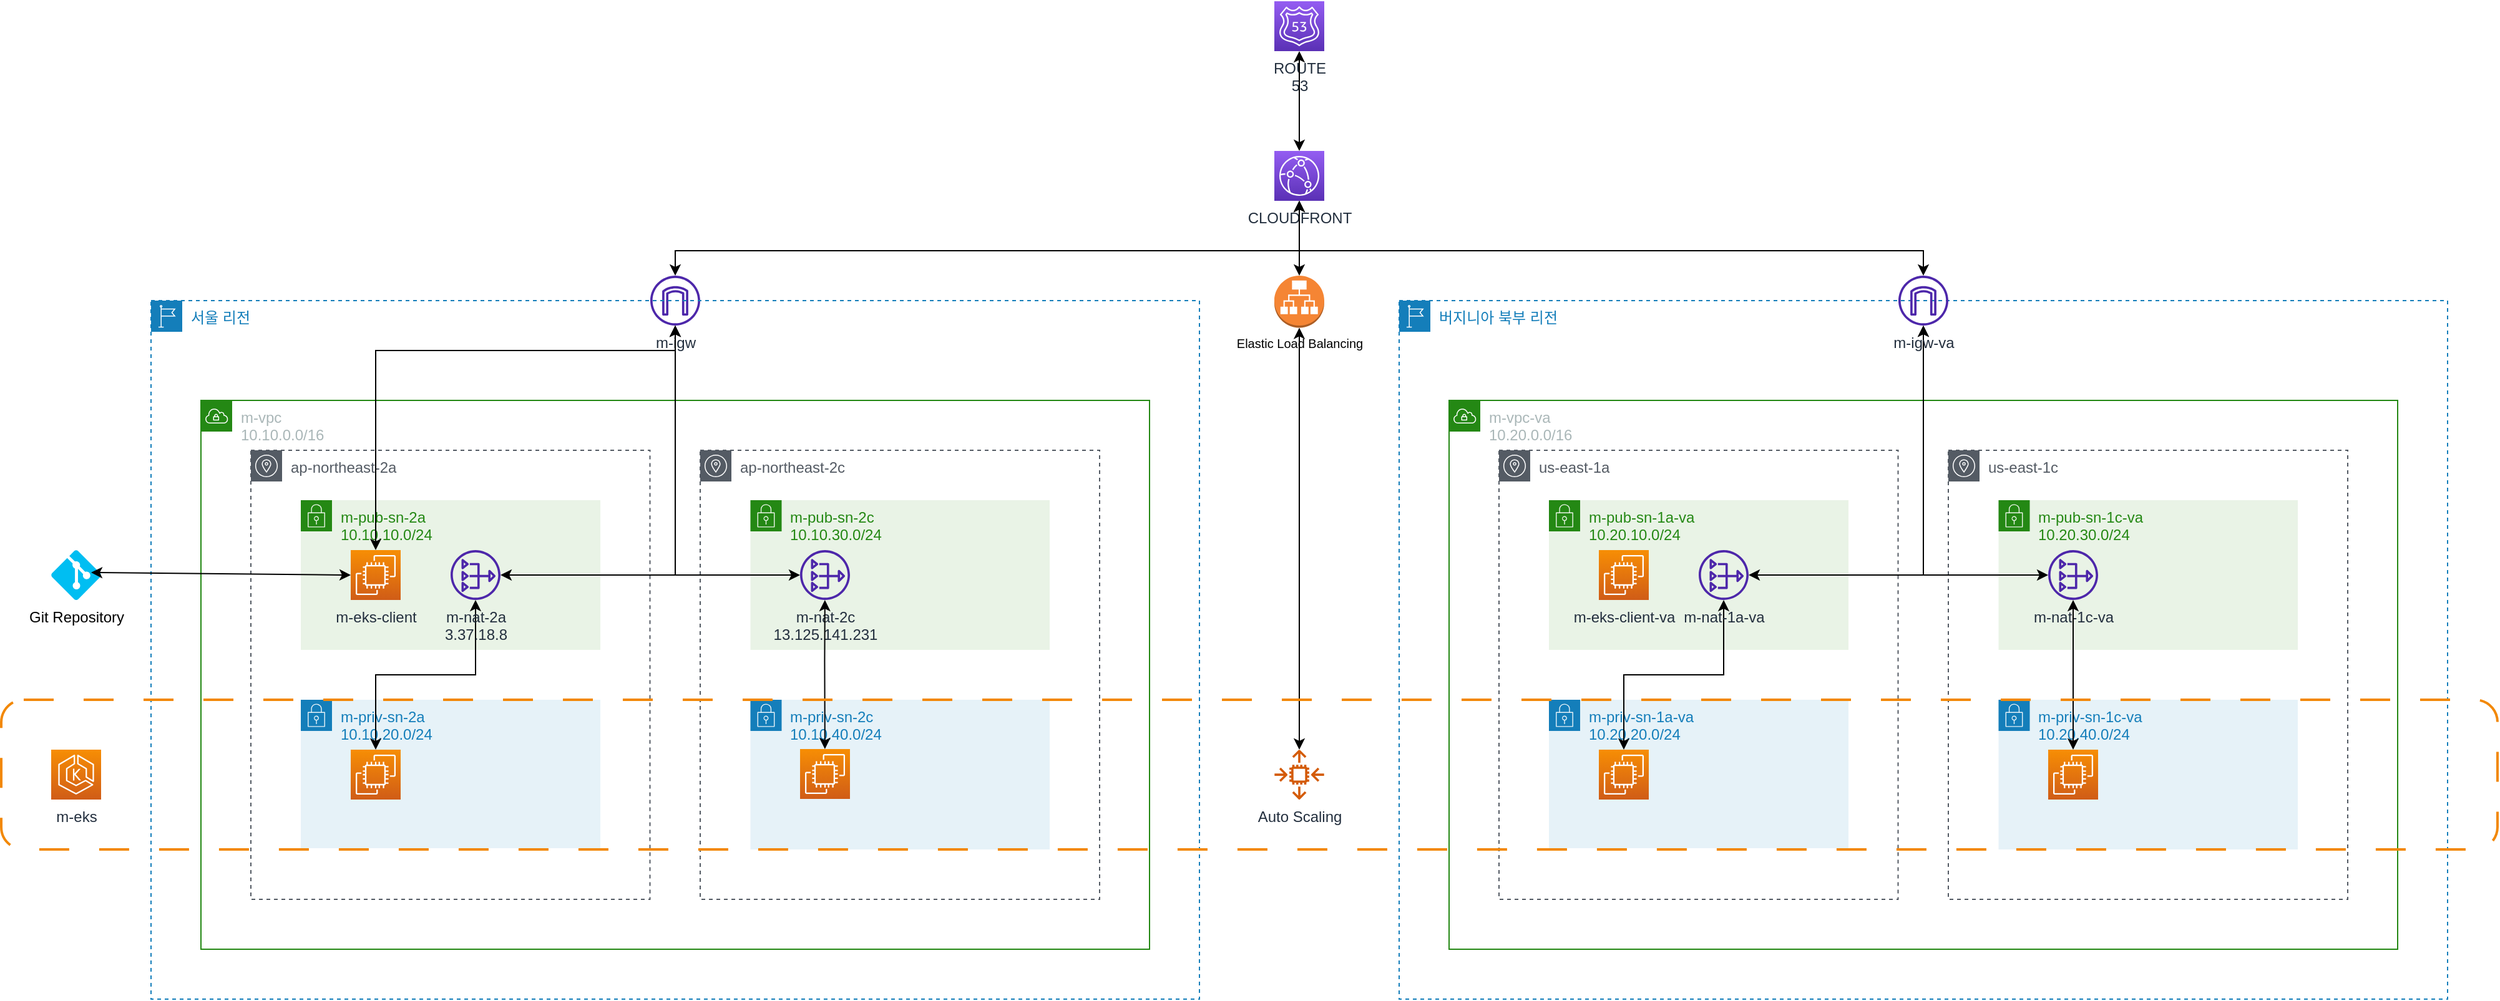 <mxfile version="20.8.20" type="github">
  <diagram id="Ht1M8jgEwFfnCIfOTk4-" name="Page-1">
    <mxGraphModel dx="2940" dy="1313" grid="1" gridSize="10" guides="1" tooltips="1" connect="1" arrows="1" fold="1" page="1" pageScale="1" pageWidth="500" pageHeight="80" math="0" shadow="0">
      <root>
        <mxCell id="0" />
        <mxCell id="1" parent="0" />
        <mxCell id="S6HyDGeCNXITSf1lsvY5-18" value="m-igw" style="sketch=0;outlineConnect=0;fontColor=#232F3E;gradientColor=none;fillColor=#4D27AA;strokeColor=none;dashed=0;verticalLabelPosition=bottom;verticalAlign=top;align=center;html=1;fontSize=12;fontStyle=0;aspect=fixed;pointerEvents=1;shape=mxgraph.aws4.internet_gateway;" parent="1" vertex="1">
          <mxGeometry x="520" y="220" width="40" height="40" as="geometry" />
        </mxCell>
        <mxCell id="-kjZyVQrHDy4FyDlELMd-82" value="ROUTE &lt;br&gt;53" style="sketch=0;points=[[0,0,0],[0.25,0,0],[0.5,0,0],[0.75,0,0],[1,0,0],[0,1,0],[0.25,1,0],[0.5,1,0],[0.75,1,0],[1,1,0],[0,0.25,0],[0,0.5,0],[0,0.75,0],[1,0.25,0],[1,0.5,0],[1,0.75,0]];outlineConnect=0;fontColor=#232F3E;gradientColor=#945DF2;gradientDirection=north;fillColor=#5A30B5;strokeColor=#ffffff;dashed=0;verticalLabelPosition=bottom;verticalAlign=top;align=center;html=1;fontSize=12;fontStyle=0;aspect=fixed;shape=mxgraph.aws4.resourceIcon;resIcon=mxgraph.aws4.route_53;" parent="1" vertex="1">
          <mxGeometry x="1020" width="40" height="40" as="geometry" />
        </mxCell>
        <mxCell id="-kjZyVQrHDy4FyDlELMd-83" value="CLOUDFRONT" style="sketch=0;points=[[0,0,0],[0.25,0,0],[0.5,0,0],[0.75,0,0],[1,0,0],[0,1,0],[0.25,1,0],[0.5,1,0],[0.75,1,0],[1,1,0],[0,0.25,0],[0,0.5,0],[0,0.75,0],[1,0.25,0],[1,0.5,0],[1,0.75,0]];outlineConnect=0;fontColor=#232F3E;gradientColor=#945DF2;gradientDirection=north;fillColor=#5A30B5;strokeColor=#ffffff;dashed=0;verticalLabelPosition=bottom;verticalAlign=top;align=center;html=1;fontSize=12;fontStyle=0;aspect=fixed;shape=mxgraph.aws4.resourceIcon;resIcon=mxgraph.aws4.cloudfront;" parent="1" vertex="1">
          <mxGeometry x="1020" y="119.97" width="40" height="40" as="geometry" />
        </mxCell>
        <mxCell id="-kjZyVQrHDy4FyDlELMd-84" value="" style="endArrow=classic;html=1;rounded=0;exitX=0.5;exitY=0;exitDx=0;exitDy=0;exitPerimeter=0;startArrow=classic;startFill=1;endFill=1;" parent="1" source="-kjZyVQrHDy4FyDlELMd-83" target="-kjZyVQrHDy4FyDlELMd-82" edge="1">
          <mxGeometry width="50" height="50" relative="1" as="geometry">
            <mxPoint x="1100" y="300" as="sourcePoint" />
            <mxPoint x="1100" y="200" as="targetPoint" />
          </mxGeometry>
        </mxCell>
        <mxCell id="Wk5UCBcTVKd0Tti-F2Iz-1" value="" style="endArrow=classic;startArrow=classic;html=1;rounded=0;entryX=0.5;entryY=1;entryDx=0;entryDy=0;entryPerimeter=0;" parent="1" source="S6HyDGeCNXITSf1lsvY5-18" target="-kjZyVQrHDy4FyDlELMd-83" edge="1">
          <mxGeometry width="50" height="50" relative="1" as="geometry">
            <mxPoint x="1100" y="450" as="sourcePoint" />
            <mxPoint x="1150" y="400" as="targetPoint" />
            <Array as="points">
              <mxPoint x="540" y="200" />
              <mxPoint x="1040" y="200" />
            </Array>
          </mxGeometry>
        </mxCell>
        <mxCell id="Wk5UCBcTVKd0Tti-F2Iz-2" value="" style="endArrow=classic;startArrow=classic;html=1;rounded=0;exitX=0.5;exitY=1;exitDx=0;exitDy=0;exitPerimeter=0;" parent="1" source="-kjZyVQrHDy4FyDlELMd-83" target="ZEOZU6cHf9Xsqpg2laXT-35" edge="1">
          <mxGeometry width="50" height="50" relative="1" as="geometry">
            <mxPoint x="1100" y="400" as="sourcePoint" />
            <mxPoint x="1150" y="400" as="targetPoint" />
            <Array as="points">
              <mxPoint x="1040" y="200" />
              <mxPoint x="1540" y="200" />
            </Array>
          </mxGeometry>
        </mxCell>
        <mxCell id="xhXk2Su8LS-yFUHmg_le-11" value="" style="group" parent="1" vertex="1" connectable="0">
          <mxGeometry x="120" y="240" width="1880" height="560" as="geometry" />
        </mxCell>
        <mxCell id="S6HyDGeCNXITSf1lsvY5-46" value="서울 리전" style="points=[[0,0],[0.25,0],[0.5,0],[0.75,0],[1,0],[1,0.25],[1,0.5],[1,0.75],[1,1],[0.75,1],[0.5,1],[0.25,1],[0,1],[0,0.75],[0,0.5],[0,0.25]];outlineConnect=0;gradientColor=none;html=1;whiteSpace=wrap;fontSize=12;fontStyle=0;container=0;pointerEvents=0;collapsible=0;recursiveResize=0;shape=mxgraph.aws4.group;grIcon=mxgraph.aws4.group_region;strokeColor=#147EBA;fillColor=none;verticalAlign=top;align=left;spacingLeft=30;fontColor=#147EBA;dashed=1;" parent="xhXk2Su8LS-yFUHmg_le-11" vertex="1">
          <mxGeometry width="840" height="560" as="geometry" />
        </mxCell>
        <mxCell id="xhXk2Su8LS-yFUHmg_le-5" value="" style="group" parent="xhXk2Su8LS-yFUHmg_le-11" vertex="1" connectable="0">
          <mxGeometry x="40" y="80" width="1840" height="440" as="geometry" />
        </mxCell>
        <mxCell id="ZEOZU6cHf9Xsqpg2laXT-9" value="m-vpc&lt;br&gt;10.10.0.0/16" style="points=[[0,0],[0.25,0],[0.5,0],[0.75,0],[1,0],[1,0.25],[1,0.5],[1,0.75],[1,1],[0.75,1],[0.5,1],[0.25,1],[0,1],[0,0.75],[0,0.5],[0,0.25]];outlineConnect=0;gradientColor=none;html=1;whiteSpace=wrap;fontSize=12;fontStyle=0;container=0;pointerEvents=0;collapsible=0;recursiveResize=0;shape=mxgraph.aws4.group;grIcon=mxgraph.aws4.group_vpc;strokeColor=#248814;fillColor=none;verticalAlign=top;align=left;spacingLeft=30;fontColor=#AAB7B8;dashed=0;" parent="xhXk2Su8LS-yFUHmg_le-5" vertex="1">
          <mxGeometry width="760" height="440" as="geometry" />
        </mxCell>
        <mxCell id="ZEOZU6cHf9Xsqpg2laXT-12" value="ap-northeast-2a" style="sketch=0;outlineConnect=0;gradientColor=none;html=1;whiteSpace=wrap;fontSize=12;fontStyle=0;shape=mxgraph.aws4.group;grIcon=mxgraph.aws4.group_availability_zone;strokeColor=#545B64;fillColor=none;verticalAlign=top;align=left;spacingLeft=30;fontColor=#545B64;dashed=1;movable=1;resizable=1;rotatable=1;deletable=1;editable=1;connectable=1;" parent="xhXk2Su8LS-yFUHmg_le-5" vertex="1">
          <mxGeometry x="40" y="40" width="319.75" height="360" as="geometry" />
        </mxCell>
        <mxCell id="ZEOZU6cHf9Xsqpg2laXT-19" value="m-pub-sn-2a&lt;br&gt;10.10.10.0/24" style="points=[[0,0],[0.25,0],[0.5,0],[0.75,0],[1,0],[1,0.25],[1,0.5],[1,0.75],[1,1],[0.75,1],[0.5,1],[0.25,1],[0,1],[0,0.75],[0,0.5],[0,0.25]];outlineConnect=0;gradientColor=none;html=1;whiteSpace=wrap;fontSize=12;fontStyle=0;container=1;pointerEvents=0;collapsible=0;recursiveResize=0;shape=mxgraph.aws4.group;grIcon=mxgraph.aws4.group_security_group;grStroke=0;strokeColor=#248814;fillColor=#E9F3E6;verticalAlign=top;align=left;spacingLeft=30;fontColor=#248814;dashed=0;" parent="xhXk2Su8LS-yFUHmg_le-5" vertex="1">
          <mxGeometry x="80" y="80" width="240" height="120" as="geometry" />
        </mxCell>
        <mxCell id="ZEOZU6cHf9Xsqpg2laXT-21" value="m-priv-sn-2a&lt;br&gt;10.10.20.0/24" style="points=[[0,0],[0.25,0],[0.5,0],[0.75,0],[1,0],[1,0.25],[1,0.5],[1,0.75],[1,1],[0.75,1],[0.5,1],[0.25,1],[0,1],[0,0.75],[0,0.5],[0,0.25]];outlineConnect=0;gradientColor=none;html=1;whiteSpace=wrap;fontSize=12;fontStyle=0;container=1;pointerEvents=0;collapsible=0;recursiveResize=0;shape=mxgraph.aws4.group;grIcon=mxgraph.aws4.group_security_group;grStroke=0;strokeColor=#147EBA;fillColor=#E6F2F8;verticalAlign=top;align=left;spacingLeft=30;fontColor=#147EBA;dashed=0;" parent="xhXk2Su8LS-yFUHmg_le-5" vertex="1">
          <mxGeometry x="80" y="240" width="240" height="119" as="geometry" />
        </mxCell>
        <mxCell id="ZEOZU6cHf9Xsqpg2laXT-16" value="ap-northeast-2c" style="sketch=0;outlineConnect=0;gradientColor=none;html=1;whiteSpace=wrap;fontSize=12;fontStyle=0;shape=mxgraph.aws4.group;grIcon=mxgraph.aws4.group_availability_zone;strokeColor=#545B64;fillColor=none;verticalAlign=top;align=left;spacingLeft=30;fontColor=#545B64;dashed=1;movable=1;resizable=1;rotatable=1;deletable=1;editable=1;connectable=1;" parent="xhXk2Su8LS-yFUHmg_le-5" vertex="1">
          <mxGeometry x="400" y="40" width="320" height="360" as="geometry" />
        </mxCell>
        <mxCell id="ZEOZU6cHf9Xsqpg2laXT-23" value="m-priv-sn-2c&lt;br&gt;10.10.40.0/24" style="points=[[0,0],[0.25,0],[0.5,0],[0.75,0],[1,0],[1,0.25],[1,0.5],[1,0.75],[1,1],[0.75,1],[0.5,1],[0.25,1],[0,1],[0,0.75],[0,0.5],[0,0.25]];outlineConnect=0;gradientColor=none;html=1;whiteSpace=wrap;fontSize=12;fontStyle=0;container=1;pointerEvents=0;collapsible=0;recursiveResize=0;shape=mxgraph.aws4.group;grIcon=mxgraph.aws4.group_security_group;grStroke=0;strokeColor=#147EBA;fillColor=#E6F2F8;verticalAlign=top;align=left;spacingLeft=30;fontColor=#147EBA;dashed=0;" parent="xhXk2Su8LS-yFUHmg_le-5" vertex="1">
          <mxGeometry x="440.25" y="240" width="239.75" height="120" as="geometry" />
        </mxCell>
        <mxCell id="S6HyDGeCNXITSf1lsvY5-36" value="m-pub-sn-2c&lt;br&gt;10.10.30.0/24" style="points=[[0,0],[0.25,0],[0.5,0],[0.75,0],[1,0],[1,0.25],[1,0.5],[1,0.75],[1,1],[0.75,1],[0.5,1],[0.25,1],[0,1],[0,0.75],[0,0.5],[0,0.25]];outlineConnect=0;gradientColor=none;html=1;whiteSpace=wrap;fontSize=12;fontStyle=0;container=1;pointerEvents=0;collapsible=0;recursiveResize=0;shape=mxgraph.aws4.group;grIcon=mxgraph.aws4.group_security_group;grStroke=0;strokeColor=#248814;fillColor=#E9F3E6;verticalAlign=top;align=left;spacingLeft=30;fontColor=#248814;dashed=0;" parent="xhXk2Su8LS-yFUHmg_le-5" vertex="1">
          <mxGeometry x="440.25" y="80" width="239.75" height="120" as="geometry" />
        </mxCell>
        <mxCell id="xhXk2Su8LS-yFUHmg_le-36" value="" style="endArrow=classic;startArrow=classic;html=1;rounded=0;fontSize=10;fontColor=#000000;" parent="xhXk2Su8LS-yFUHmg_le-5" source="xhXk2Su8LS-yFUHmg_le-29" target="ZEOZU6cHf9Xsqpg2laXT-28" edge="1">
          <mxGeometry width="50" height="50" relative="1" as="geometry">
            <mxPoint x="530" y="180" as="sourcePoint" />
            <mxPoint x="580" y="130" as="targetPoint" />
            <Array as="points">
              <mxPoint x="140" y="220" />
              <mxPoint x="220" y="220" />
            </Array>
          </mxGeometry>
        </mxCell>
        <mxCell id="xhXk2Su8LS-yFUHmg_le-29" value="" style="sketch=0;points=[[0,0,0],[0.25,0,0],[0.5,0,0],[0.75,0,0],[1,0,0],[0,1,0],[0.25,1,0],[0.5,1,0],[0.75,1,0],[1,1,0],[0,0.25,0],[0,0.5,0],[0,0.75,0],[1,0.25,0],[1,0.5,0],[1,0.75,0]];outlineConnect=0;fontColor=#232F3E;gradientColor=#F78E04;gradientDirection=north;fillColor=#D05C17;strokeColor=#ffffff;dashed=0;verticalLabelPosition=bottom;verticalAlign=top;align=center;html=1;fontSize=12;fontStyle=0;aspect=fixed;shape=mxgraph.aws4.resourceIcon;resIcon=mxgraph.aws4.ec2;" parent="xhXk2Su8LS-yFUHmg_le-5" vertex="1">
          <mxGeometry x="120" y="280" width="40" height="40" as="geometry" />
        </mxCell>
        <mxCell id="xhXk2Su8LS-yFUHmg_le-30" value="" style="sketch=0;points=[[0,0,0],[0.25,0,0],[0.5,0,0],[0.75,0,0],[1,0,0],[0,1,0],[0.25,1,0],[0.5,1,0],[0.75,1,0],[1,1,0],[0,0.25,0],[0,0.5,0],[0,0.75,0],[1,0.25,0],[1,0.5,0],[1,0.75,0]];outlineConnect=0;fontColor=#232F3E;gradientColor=#F78E04;gradientDirection=north;fillColor=#D05C17;strokeColor=#ffffff;dashed=0;verticalLabelPosition=bottom;verticalAlign=top;align=center;html=1;fontSize=12;fontStyle=0;aspect=fixed;shape=mxgraph.aws4.resourceIcon;resIcon=mxgraph.aws4.ec2;" parent="xhXk2Su8LS-yFUHmg_le-5" vertex="1">
          <mxGeometry x="480" y="279.5" width="40" height="40" as="geometry" />
        </mxCell>
        <mxCell id="S6HyDGeCNXITSf1lsvY5-37" value="m-nat-2c&lt;br&gt;13.125.141.231" style="sketch=0;outlineConnect=0;fontColor=#232F3E;gradientColor=none;fillColor=#4D27AA;strokeColor=none;dashed=0;verticalLabelPosition=bottom;verticalAlign=top;align=center;html=1;fontSize=12;fontStyle=0;aspect=fixed;pointerEvents=1;shape=mxgraph.aws4.nat_gateway;labelBackgroundColor=none;" parent="xhXk2Su8LS-yFUHmg_le-5" vertex="1">
          <mxGeometry x="480" y="120" width="40" height="40" as="geometry" />
        </mxCell>
        <mxCell id="xhXk2Su8LS-yFUHmg_le-38" value="" style="endArrow=classic;startArrow=classic;html=1;rounded=0;fontSize=10;fontColor=#000000;" parent="xhXk2Su8LS-yFUHmg_le-5" source="xhXk2Su8LS-yFUHmg_le-30" target="S6HyDGeCNXITSf1lsvY5-37" edge="1">
          <mxGeometry width="50" height="50" relative="1" as="geometry">
            <mxPoint x="499.7" y="279.5" as="sourcePoint" />
            <mxPoint x="499.7" y="159.5" as="targetPoint" />
            <Array as="points">
              <mxPoint x="499.7" y="209.5" />
            </Array>
          </mxGeometry>
        </mxCell>
        <mxCell id="xhXk2Su8LS-yFUHmg_le-45" value="m-eks-client" style="sketch=0;points=[[0,0,0],[0.25,0,0],[0.5,0,0],[0.75,0,0],[1,0,0],[0,1,0],[0.25,1,0],[0.5,1,0],[0.75,1,0],[1,1,0],[0,0.25,0],[0,0.5,0],[0,0.75,0],[1,0.25,0],[1,0.5,0],[1,0.75,0]];outlineConnect=0;fontColor=#232F3E;gradientColor=#F78E04;gradientDirection=north;fillColor=#D05C17;strokeColor=#ffffff;dashed=0;verticalLabelPosition=bottom;verticalAlign=top;align=center;html=1;fontSize=12;fontStyle=0;aspect=fixed;shape=mxgraph.aws4.resourceIcon;resIcon=mxgraph.aws4.ec2;rounded=1;dashPattern=12 12;labelBackgroundColor=none;strokeWidth=2;" parent="xhXk2Su8LS-yFUHmg_le-5" vertex="1">
          <mxGeometry x="120" y="120" width="40" height="40" as="geometry" />
        </mxCell>
        <mxCell id="ZEOZU6cHf9Xsqpg2laXT-28" value="m-nat-2a&lt;br&gt;3.37.18.8" style="sketch=0;outlineConnect=0;fontColor=#232F3E;gradientColor=none;fillColor=#4D27AA;strokeColor=none;dashed=0;verticalLabelPosition=bottom;verticalAlign=top;align=center;html=1;fontSize=12;fontStyle=0;aspect=fixed;pointerEvents=1;shape=mxgraph.aws4.nat_gateway;labelBackgroundColor=none;" parent="xhXk2Su8LS-yFUHmg_le-5" vertex="1">
          <mxGeometry x="200" y="120" width="40" height="40" as="geometry" />
        </mxCell>
        <mxCell id="xhXk2Su8LS-yFUHmg_le-13" value="" style="group" parent="1" vertex="1" connectable="0">
          <mxGeometry x="1120" y="240" width="840" height="560" as="geometry" />
        </mxCell>
        <mxCell id="xhXk2Su8LS-yFUHmg_le-14" value="버지니아 북부 리전" style="points=[[0,0],[0.25,0],[0.5,0],[0.75,0],[1,0],[1,0.25],[1,0.5],[1,0.75],[1,1],[0.75,1],[0.5,1],[0.25,1],[0,1],[0,0.75],[0,0.5],[0,0.25]];outlineConnect=0;gradientColor=none;html=1;whiteSpace=wrap;fontSize=12;fontStyle=0;container=0;pointerEvents=0;collapsible=0;recursiveResize=0;shape=mxgraph.aws4.group;grIcon=mxgraph.aws4.group_region;strokeColor=#147EBA;fillColor=none;verticalAlign=top;align=left;spacingLeft=30;fontColor=#147EBA;dashed=1;" parent="xhXk2Su8LS-yFUHmg_le-13" vertex="1">
          <mxGeometry width="840" height="560" as="geometry" />
        </mxCell>
        <mxCell id="xhXk2Su8LS-yFUHmg_le-15" value="" style="group" parent="xhXk2Su8LS-yFUHmg_le-13" vertex="1" connectable="0">
          <mxGeometry x="40" y="80" width="760" height="440" as="geometry" />
        </mxCell>
        <mxCell id="xhXk2Su8LS-yFUHmg_le-16" value="m-vpc-va&lt;br&gt;10.20.0.0/16" style="points=[[0,0],[0.25,0],[0.5,0],[0.75,0],[1,0],[1,0.25],[1,0.5],[1,0.75],[1,1],[0.75,1],[0.5,1],[0.25,1],[0,1],[0,0.75],[0,0.5],[0,0.25]];outlineConnect=0;gradientColor=none;html=1;whiteSpace=wrap;fontSize=12;fontStyle=0;container=0;pointerEvents=0;collapsible=0;recursiveResize=0;shape=mxgraph.aws4.group;grIcon=mxgraph.aws4.group_vpc;strokeColor=#248814;fillColor=none;verticalAlign=top;align=left;spacingLeft=30;fontColor=#AAB7B8;dashed=0;" parent="xhXk2Su8LS-yFUHmg_le-15" vertex="1">
          <mxGeometry width="760" height="440" as="geometry" />
        </mxCell>
        <mxCell id="xhXk2Su8LS-yFUHmg_le-17" value="us-east-1a" style="sketch=0;outlineConnect=0;gradientColor=none;html=1;whiteSpace=wrap;fontSize=12;fontStyle=0;shape=mxgraph.aws4.group;grIcon=mxgraph.aws4.group_availability_zone;strokeColor=#545B64;fillColor=none;verticalAlign=top;align=left;spacingLeft=30;fontColor=#545B64;dashed=1;movable=1;resizable=1;rotatable=1;deletable=1;editable=1;connectable=1;" parent="xhXk2Su8LS-yFUHmg_le-15" vertex="1">
          <mxGeometry x="40" y="40" width="319.75" height="360" as="geometry" />
        </mxCell>
        <mxCell id="xhXk2Su8LS-yFUHmg_le-18" value="m-pub-sn-1a-va&lt;br&gt;10.20.10.0/24" style="points=[[0,0],[0.25,0],[0.5,0],[0.75,0],[1,0],[1,0.25],[1,0.5],[1,0.75],[1,1],[0.75,1],[0.5,1],[0.25,1],[0,1],[0,0.75],[0,0.5],[0,0.25]];outlineConnect=0;gradientColor=none;html=1;whiteSpace=wrap;fontSize=12;fontStyle=0;container=1;pointerEvents=0;collapsible=0;recursiveResize=0;shape=mxgraph.aws4.group;grIcon=mxgraph.aws4.group_security_group;grStroke=0;strokeColor=#248814;fillColor=#E9F3E6;verticalAlign=top;align=left;spacingLeft=30;fontColor=#248814;dashed=0;" parent="xhXk2Su8LS-yFUHmg_le-15" vertex="1">
          <mxGeometry x="80" y="80" width="240" height="120" as="geometry" />
        </mxCell>
        <mxCell id="xhXk2Su8LS-yFUHmg_le-20" value="m-priv-sn-1a-va&lt;br&gt;10.20.20.0/24" style="points=[[0,0],[0.25,0],[0.5,0],[0.75,0],[1,0],[1,0.25],[1,0.5],[1,0.75],[1,1],[0.75,1],[0.5,1],[0.25,1],[0,1],[0,0.75],[0,0.5],[0,0.25]];outlineConnect=0;gradientColor=none;html=1;whiteSpace=wrap;fontSize=12;fontStyle=0;container=1;pointerEvents=0;collapsible=0;recursiveResize=0;shape=mxgraph.aws4.group;grIcon=mxgraph.aws4.group_security_group;grStroke=0;strokeColor=#147EBA;fillColor=#E6F2F8;verticalAlign=top;align=left;spacingLeft=30;fontColor=#147EBA;dashed=0;" parent="xhXk2Su8LS-yFUHmg_le-15" vertex="1">
          <mxGeometry x="80" y="240" width="240" height="119" as="geometry" />
        </mxCell>
        <mxCell id="xhXk2Su8LS-yFUHmg_le-21" value="us-east-1c" style="sketch=0;outlineConnect=0;gradientColor=none;html=1;whiteSpace=wrap;fontSize=12;fontStyle=0;shape=mxgraph.aws4.group;grIcon=mxgraph.aws4.group_availability_zone;strokeColor=#545B64;fillColor=none;verticalAlign=top;align=left;spacingLeft=30;fontColor=#545B64;dashed=1;movable=1;resizable=1;rotatable=1;deletable=1;editable=1;connectable=1;" parent="xhXk2Su8LS-yFUHmg_le-15" vertex="1">
          <mxGeometry x="400" y="40" width="320" height="360" as="geometry" />
        </mxCell>
        <mxCell id="xhXk2Su8LS-yFUHmg_le-22" value="m-priv-sn-1c-va&lt;br&gt;10.20.40.0/24" style="points=[[0,0],[0.25,0],[0.5,0],[0.75,0],[1,0],[1,0.25],[1,0.5],[1,0.75],[1,1],[0.75,1],[0.5,1],[0.25,1],[0,1],[0,0.75],[0,0.5],[0,0.25]];outlineConnect=0;gradientColor=none;html=1;whiteSpace=wrap;fontSize=12;fontStyle=0;container=1;pointerEvents=0;collapsible=0;recursiveResize=0;shape=mxgraph.aws4.group;grIcon=mxgraph.aws4.group_security_group;grStroke=0;strokeColor=#147EBA;fillColor=#E6F2F8;verticalAlign=top;align=left;spacingLeft=30;fontColor=#147EBA;dashed=0;" parent="xhXk2Su8LS-yFUHmg_le-15" vertex="1">
          <mxGeometry x="440.25" y="240" width="239.75" height="120" as="geometry" />
        </mxCell>
        <mxCell id="xhXk2Su8LS-yFUHmg_le-23" value="m-pub-sn-1c-va&lt;br&gt;10.20.30.0/24" style="points=[[0,0],[0.25,0],[0.5,0],[0.75,0],[1,0],[1,0.25],[1,0.5],[1,0.75],[1,1],[0.75,1],[0.5,1],[0.25,1],[0,1],[0,0.75],[0,0.5],[0,0.25]];outlineConnect=0;gradientColor=none;html=1;whiteSpace=wrap;fontSize=12;fontStyle=0;container=1;pointerEvents=0;collapsible=0;recursiveResize=0;shape=mxgraph.aws4.group;grIcon=mxgraph.aws4.group_security_group;grStroke=0;strokeColor=#248814;fillColor=#E9F3E6;verticalAlign=top;align=left;spacingLeft=30;fontColor=#248814;dashed=0;" parent="xhXk2Su8LS-yFUHmg_le-15" vertex="1">
          <mxGeometry x="440.25" y="80" width="239.75" height="120" as="geometry" />
        </mxCell>
        <mxCell id="xhXk2Su8LS-yFUHmg_le-24" value="m-nat-1c-va" style="sketch=0;outlineConnect=0;fontColor=#232F3E;gradientColor=none;fillColor=#4D27AA;strokeColor=none;dashed=0;verticalLabelPosition=bottom;verticalAlign=top;align=center;html=1;fontSize=12;fontStyle=0;aspect=fixed;pointerEvents=1;shape=mxgraph.aws4.nat_gateway;" parent="xhXk2Su8LS-yFUHmg_le-15" vertex="1">
          <mxGeometry x="480" y="120" width="40" height="40" as="geometry" />
        </mxCell>
        <mxCell id="xhXk2Su8LS-yFUHmg_le-31" value="" style="sketch=0;points=[[0,0,0],[0.25,0,0],[0.5,0,0],[0.75,0,0],[1,0,0],[0,1,0],[0.25,1,0],[0.5,1,0],[0.75,1,0],[1,1,0],[0,0.25,0],[0,0.5,0],[0,0.75,0],[1,0.25,0],[1,0.5,0],[1,0.75,0]];outlineConnect=0;fontColor=#232F3E;gradientColor=#F78E04;gradientDirection=north;fillColor=#D05C17;strokeColor=#ffffff;dashed=0;verticalLabelPosition=bottom;verticalAlign=top;align=center;html=1;fontSize=12;fontStyle=0;aspect=fixed;shape=mxgraph.aws4.resourceIcon;resIcon=mxgraph.aws4.ec2;" parent="xhXk2Su8LS-yFUHmg_le-15" vertex="1">
          <mxGeometry x="120" y="280" width="40" height="40" as="geometry" />
        </mxCell>
        <mxCell id="xhXk2Su8LS-yFUHmg_le-32" value="" style="sketch=0;points=[[0,0,0],[0.25,0,0],[0.5,0,0],[0.75,0,0],[1,0,0],[0,1,0],[0.25,1,0],[0.5,1,0],[0.75,1,0],[1,1,0],[0,0.25,0],[0,0.5,0],[0,0.75,0],[1,0.25,0],[1,0.5,0],[1,0.75,0]];outlineConnect=0;fontColor=#232F3E;gradientColor=#F78E04;gradientDirection=north;fillColor=#D05C17;strokeColor=#ffffff;dashed=0;verticalLabelPosition=bottom;verticalAlign=top;align=center;html=1;fontSize=12;fontStyle=0;aspect=fixed;shape=mxgraph.aws4.resourceIcon;resIcon=mxgraph.aws4.ec2;" parent="xhXk2Su8LS-yFUHmg_le-15" vertex="1">
          <mxGeometry x="480" y="280" width="40" height="40" as="geometry" />
        </mxCell>
        <mxCell id="xhXk2Su8LS-yFUHmg_le-39" value="" style="endArrow=classic;startArrow=classic;html=1;rounded=0;fontSize=10;fontColor=#000000;exitX=0.5;exitY=0;exitDx=0;exitDy=0;exitPerimeter=0;" parent="xhXk2Su8LS-yFUHmg_le-15" source="xhXk2Su8LS-yFUHmg_le-31" target="xhXk2Su8LS-yFUHmg_le-19" edge="1">
          <mxGeometry width="50" height="50" relative="1" as="geometry">
            <mxPoint x="80" y="270" as="sourcePoint" />
            <mxPoint x="80" y="150" as="targetPoint" />
            <Array as="points">
              <mxPoint x="140" y="220" />
              <mxPoint x="220" y="220" />
            </Array>
          </mxGeometry>
        </mxCell>
        <mxCell id="xhXk2Su8LS-yFUHmg_le-40" value="" style="endArrow=classic;startArrow=classic;html=1;rounded=0;fontSize=10;fontColor=#000000;" parent="xhXk2Su8LS-yFUHmg_le-15" source="xhXk2Su8LS-yFUHmg_le-32" target="xhXk2Su8LS-yFUHmg_le-24" edge="1">
          <mxGeometry width="50" height="50" relative="1" as="geometry">
            <mxPoint x="500" y="280" as="sourcePoint" />
            <mxPoint x="499.7" y="170" as="targetPoint" />
            <Array as="points" />
          </mxGeometry>
        </mxCell>
        <mxCell id="xhXk2Su8LS-yFUHmg_le-19" value="m-nat-1a-va" style="sketch=0;outlineConnect=0;fontColor=#232F3E;gradientColor=none;fillColor=#4D27AA;strokeColor=none;dashed=0;verticalLabelPosition=bottom;verticalAlign=top;align=center;html=1;fontSize=12;fontStyle=0;aspect=fixed;pointerEvents=1;shape=mxgraph.aws4.nat_gateway;" parent="xhXk2Su8LS-yFUHmg_le-15" vertex="1">
          <mxGeometry x="200" y="120" width="40" height="40" as="geometry" />
        </mxCell>
        <mxCell id="_HjnPCFLrv-jrtHSUNrY-5" value="m-eks-client-va" style="sketch=0;points=[[0,0,0],[0.25,0,0],[0.5,0,0],[0.75,0,0],[1,0,0],[0,1,0],[0.25,1,0],[0.5,1,0],[0.75,1,0],[1,1,0],[0,0.25,0],[0,0.5,0],[0,0.75,0],[1,0.25,0],[1,0.5,0],[1,0.75,0]];outlineConnect=0;fontColor=#232F3E;gradientColor=#F78E04;gradientDirection=north;fillColor=#D05C17;strokeColor=#ffffff;dashed=0;verticalLabelPosition=bottom;verticalAlign=top;align=center;html=1;fontSize=12;fontStyle=0;aspect=fixed;shape=mxgraph.aws4.resourceIcon;resIcon=mxgraph.aws4.ec2;rounded=1;dashPattern=12 12;labelBackgroundColor=none;strokeWidth=2;" vertex="1" parent="xhXk2Su8LS-yFUHmg_le-15">
          <mxGeometry x="120" y="120" width="40" height="40" as="geometry" />
        </mxCell>
        <mxCell id="xhXk2Su8LS-yFUHmg_le-25" value="" style="endArrow=classic;startArrow=classic;html=1;rounded=0;" parent="xhXk2Su8LS-yFUHmg_le-13" source="xhXk2Su8LS-yFUHmg_le-19" target="ZEOZU6cHf9Xsqpg2laXT-35" edge="1">
          <mxGeometry width="50" height="50" relative="1" as="geometry">
            <mxPoint x="590" y="220" as="sourcePoint" />
            <mxPoint x="640" y="170" as="targetPoint" />
            <Array as="points">
              <mxPoint x="420" y="220" />
            </Array>
          </mxGeometry>
        </mxCell>
        <mxCell id="xhXk2Su8LS-yFUHmg_le-26" value="" style="endArrow=classic;startArrow=classic;html=1;rounded=0;" parent="xhXk2Su8LS-yFUHmg_le-13" source="xhXk2Su8LS-yFUHmg_le-24" target="ZEOZU6cHf9Xsqpg2laXT-35" edge="1">
          <mxGeometry width="50" height="50" relative="1" as="geometry">
            <mxPoint x="590" y="150" as="sourcePoint" />
            <mxPoint x="640" y="100" as="targetPoint" />
            <Array as="points">
              <mxPoint x="420" y="220" />
            </Array>
          </mxGeometry>
        </mxCell>
        <mxCell id="ZEOZU6cHf9Xsqpg2laXT-35" value="m-igw-va" style="sketch=0;outlineConnect=0;fontColor=#232F3E;gradientColor=none;fillColor=#4D27AA;strokeColor=none;dashed=0;verticalLabelPosition=bottom;verticalAlign=top;align=center;html=1;fontSize=12;fontStyle=0;aspect=fixed;pointerEvents=1;shape=mxgraph.aws4.internet_gateway;" parent="xhXk2Su8LS-yFUHmg_le-13" vertex="1">
          <mxGeometry x="400" y="-20" width="40" height="40" as="geometry" />
        </mxCell>
        <mxCell id="xhXk2Su8LS-yFUHmg_le-28" value="m-eks" style="sketch=0;points=[[0,0,0],[0.25,0,0],[0.5,0,0],[0.75,0,0],[1,0,0],[0,1,0],[0.25,1,0],[0.5,1,0],[0.75,1,0],[1,1,0],[0,0.25,0],[0,0.5,0],[0,0.75,0],[1,0.25,0],[1,0.5,0],[1,0.75,0]];outlineConnect=0;fontColor=#232F3E;gradientColor=#F78E04;gradientDirection=north;fillColor=#D05C17;strokeColor=#ffffff;dashed=0;verticalLabelPosition=bottom;verticalAlign=top;align=center;html=1;fontSize=12;fontStyle=0;aspect=fixed;shape=mxgraph.aws4.resourceIcon;resIcon=mxgraph.aws4.eks;" parent="1" vertex="1">
          <mxGeometry x="40" y="600" width="40" height="40" as="geometry" />
        </mxCell>
        <mxCell id="xhXk2Su8LS-yFUHmg_le-8" value="" style="endArrow=classic;startArrow=classic;html=1;rounded=0;entryX=0.5;entryY=1;entryDx=0;entryDy=0;entryPerimeter=0;" parent="1" source="S6HyDGeCNXITSf1lsvY5-37" target="S6HyDGeCNXITSf1lsvY5-18" edge="1">
          <mxGeometry width="50" height="50" relative="1" as="geometry">
            <mxPoint x="710" y="390" as="sourcePoint" />
            <mxPoint x="760" y="340" as="targetPoint" />
            <Array as="points">
              <mxPoint x="540" y="460" />
            </Array>
          </mxGeometry>
        </mxCell>
        <mxCell id="xhXk2Su8LS-yFUHmg_le-6" value="" style="endArrow=classic;startArrow=classic;html=1;rounded=0;" parent="1" source="ZEOZU6cHf9Xsqpg2laXT-28" target="S6HyDGeCNXITSf1lsvY5-18" edge="1">
          <mxGeometry width="50" height="50" relative="1" as="geometry">
            <mxPoint x="630" y="481.5" as="sourcePoint" />
            <mxPoint x="680" y="431.5" as="targetPoint" />
            <Array as="points">
              <mxPoint x="540" y="460" />
            </Array>
          </mxGeometry>
        </mxCell>
        <mxCell id="xhXk2Su8LS-yFUHmg_le-41" value="Auto Scaling" style="sketch=0;outlineConnect=0;fontColor=#232F3E;gradientColor=none;fillColor=#D45B07;strokeColor=none;dashed=0;verticalLabelPosition=bottom;verticalAlign=top;align=center;html=1;fontSize=12;fontStyle=0;aspect=fixed;pointerEvents=1;shape=mxgraph.aws4.auto_scaling2;rounded=1;dashPattern=12 12;strokeWidth=2;" parent="1" vertex="1">
          <mxGeometry x="1020" y="600" width="40" height="40" as="geometry" />
        </mxCell>
        <mxCell id="xhXk2Su8LS-yFUHmg_le-43" value="" style="endArrow=classic;startArrow=classic;html=1;rounded=0;fontSize=10;fontColor=#000000;entryX=0.5;entryY=0;entryDx=0;entryDy=0;entryPerimeter=0;" parent="1" source="-kjZyVQrHDy4FyDlELMd-83" target="xhXk2Su8LS-yFUHmg_le-42" edge="1">
          <mxGeometry width="50" height="50" relative="1" as="geometry">
            <mxPoint x="930" y="460" as="sourcePoint" />
            <mxPoint x="980" y="410" as="targetPoint" />
          </mxGeometry>
        </mxCell>
        <mxCell id="xhXk2Su8LS-yFUHmg_le-44" value="" style="endArrow=classic;startArrow=classic;html=1;rounded=0;fontSize=10;fontColor=#000000;" parent="1" source="xhXk2Su8LS-yFUHmg_le-41" target="xhXk2Su8LS-yFUHmg_le-42" edge="1">
          <mxGeometry width="50" height="50" relative="1" as="geometry">
            <mxPoint x="930" y="460" as="sourcePoint" />
            <mxPoint x="980" y="410" as="targetPoint" />
          </mxGeometry>
        </mxCell>
        <mxCell id="xhXk2Su8LS-yFUHmg_le-46" value="" style="endArrow=classic;startArrow=classic;html=1;rounded=0;fontSize=10;fontColor=#000000;" parent="1" source="xhXk2Su8LS-yFUHmg_le-45" edge="1">
          <mxGeometry width="50" height="50" relative="1" as="geometry">
            <mxPoint x="390" y="480" as="sourcePoint" />
            <mxPoint x="540" y="260" as="targetPoint" />
            <Array as="points">
              <mxPoint x="300" y="280" />
              <mxPoint x="540" y="280" />
            </Array>
          </mxGeometry>
        </mxCell>
        <mxCell id="vQQMjNpMQaHx_1Joub-j-1" value="Git Repository" style="verticalLabelPosition=bottom;html=1;verticalAlign=top;align=center;strokeColor=none;fillColor=#00BEF2;shape=mxgraph.azure.git_repository;aspect=fixed;" parent="1" vertex="1">
          <mxGeometry x="40" y="440" width="40" height="40" as="geometry" />
        </mxCell>
        <mxCell id="vQQMjNpMQaHx_1Joub-j-4" value="" style="endArrow=classic;startArrow=classic;html=1;rounded=0;entryX=0.8;entryY=0.45;entryDx=0;entryDy=0;entryPerimeter=0;exitX=0;exitY=0.5;exitDx=0;exitDy=0;exitPerimeter=0;" parent="1" source="xhXk2Su8LS-yFUHmg_le-45" target="vQQMjNpMQaHx_1Joub-j-1" edge="1">
          <mxGeometry width="50" height="50" relative="1" as="geometry">
            <mxPoint x="280" y="590" as="sourcePoint" />
            <mxPoint x="330" y="540" as="targetPoint" />
          </mxGeometry>
        </mxCell>
        <mxCell id="xhXk2Su8LS-yFUHmg_le-42" value="Elastic Load Balancing" style="outlineConnect=0;dashed=0;verticalLabelPosition=bottom;verticalAlign=top;align=center;html=1;shape=mxgraph.aws3.application_load_balancer;fillColor=#F58534;gradientColor=none;rounded=1;dashPattern=12 12;strokeColor=#F28806;strokeWidth=2;fontSize=10;fontColor=#000000;aspect=fixed;" parent="1" vertex="1">
          <mxGeometry x="1020" y="220" width="40" height="41.74" as="geometry" />
        </mxCell>
        <mxCell id="xhXk2Su8LS-yFUHmg_le-35" value="&amp;nbsp;" style="rounded=1;whiteSpace=wrap;html=1;dashed=1;dashPattern=12 12;fontSize=10;fillColor=none;strokeColor=#F28806;strokeWidth=2;" parent="1" vertex="1">
          <mxGeometry y="560" width="2000" height="120" as="geometry" />
        </mxCell>
      </root>
    </mxGraphModel>
  </diagram>
</mxfile>
